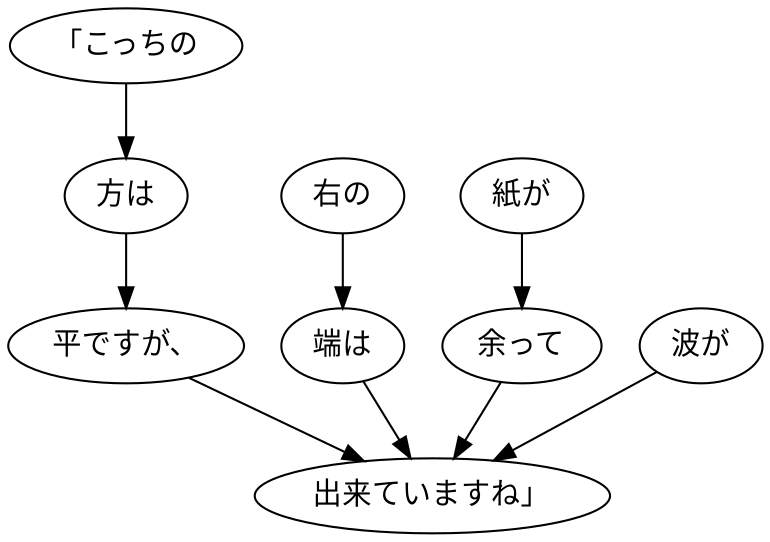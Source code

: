 digraph graph7486 {
	node0 [label="「こっちの"];
	node1 [label="方は"];
	node2 [label="平ですが、"];
	node3 [label="右の"];
	node4 [label="端は"];
	node5 [label="紙が"];
	node6 [label="余って"];
	node7 [label="波が"];
	node8 [label="出来ていますね」"];
	node0 -> node1;
	node1 -> node2;
	node2 -> node8;
	node3 -> node4;
	node4 -> node8;
	node5 -> node6;
	node6 -> node8;
	node7 -> node8;
}
